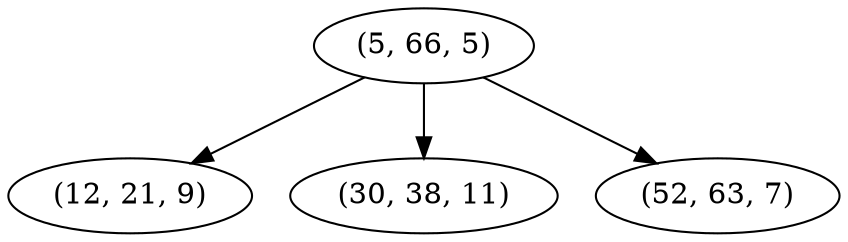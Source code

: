 digraph tree {
    "(5, 66, 5)";
    "(12, 21, 9)";
    "(30, 38, 11)";
    "(52, 63, 7)";
    "(5, 66, 5)" -> "(12, 21, 9)";
    "(5, 66, 5)" -> "(30, 38, 11)";
    "(5, 66, 5)" -> "(52, 63, 7)";
}
